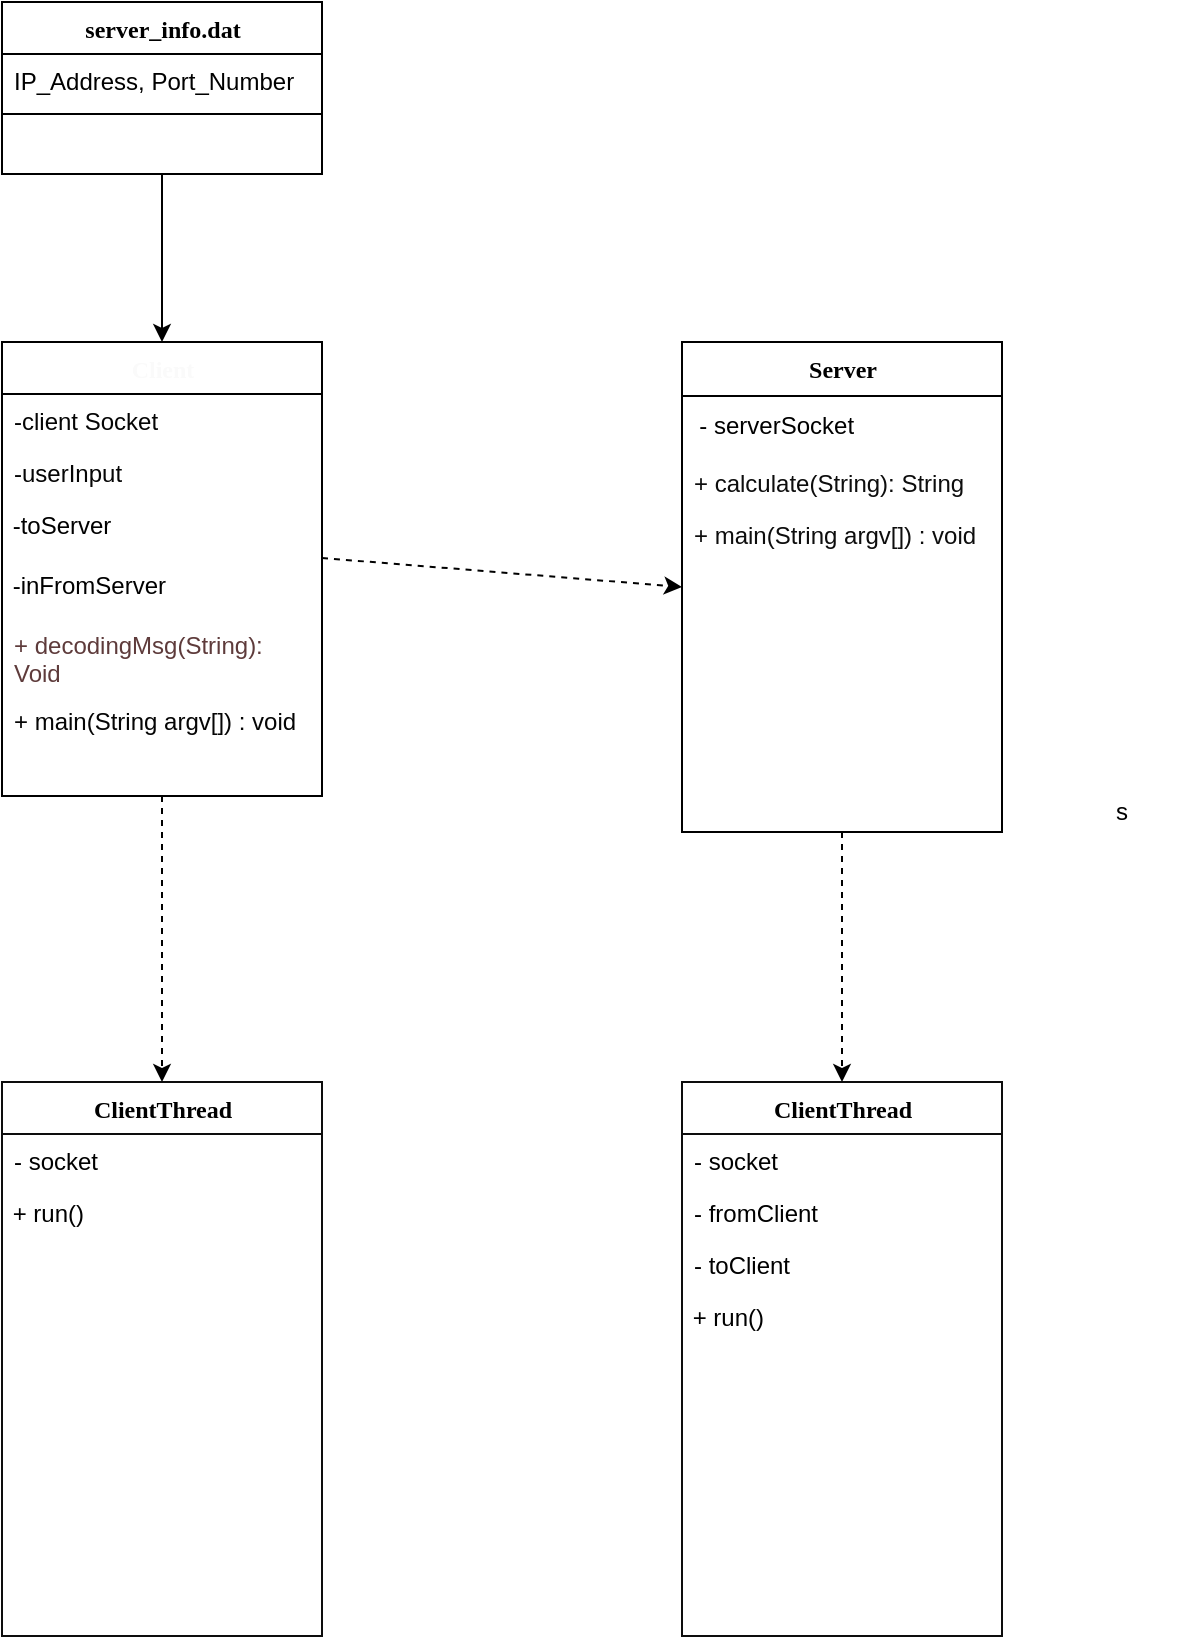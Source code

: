 <mxfile>
    <diagram name="Page-1" id="9f46799a-70d6-7492-0946-bef42562c5a5">
        <mxGraphModel dx="622" dy="956" grid="1" gridSize="10" guides="1" tooltips="1" connect="1" arrows="1" fold="1" page="1" pageScale="1" pageWidth="1100" pageHeight="850" background="none" math="0" shadow="0">
            <root>
                <mxCell id="0"/>
                <mxCell id="1" parent="0"/>
                <mxCell id="78961159f06e98e8-17" value="Client" style="swimlane;html=1;fontStyle=1;align=center;verticalAlign=top;childLayout=stackLayout;horizontal=1;startSize=26;horizontalStack=0;resizeParent=1;resizeLast=0;collapsible=1;marginBottom=0;swimlaneFillColor=#ffffff;rounded=0;shadow=0;comic=0;labelBackgroundColor=none;strokeWidth=1;fontFamily=Verdana;fontSize=12;fontColor=#FAFAFA;labelBorderColor=none;" parent="1" vertex="1">
                    <mxGeometry x="90" y="180" width="160" height="227" as="geometry"/>
                </mxCell>
                <mxCell id="78961159f06e98e8-21" value="-client Socket" style="text;html=1;strokeColor=none;fillColor=none;align=left;verticalAlign=top;spacingLeft=4;spacingRight=4;whiteSpace=wrap;overflow=hidden;rotatable=0;points=[[0,0.5],[1,0.5]];portConstraint=eastwest;fontColor=#050505;" parent="78961159f06e98e8-17" vertex="1">
                    <mxGeometry y="26" width="160" height="26" as="geometry"/>
                </mxCell>
                <mxCell id="78961159f06e98e8-23" value="-userInput" style="text;html=1;strokeColor=none;fillColor=none;align=left;verticalAlign=top;spacingLeft=4;spacingRight=4;whiteSpace=wrap;overflow=hidden;rotatable=0;points=[[0,0.5],[1,0.5]];portConstraint=eastwest;fontColor=#050505;" parent="78961159f06e98e8-17" vertex="1">
                    <mxGeometry y="52" width="160" height="26" as="geometry"/>
                </mxCell>
                <mxCell id="16" value="&amp;nbsp;-toServer" style="text;strokeColor=none;align=left;fillColor=none;html=1;verticalAlign=top;whiteSpace=wrap;rounded=0;labelBackgroundColor=none;labelBorderColor=none;fontColor=#000000;" vertex="1" parent="78961159f06e98e8-17">
                    <mxGeometry y="78" width="160" height="30" as="geometry"/>
                </mxCell>
                <mxCell id="17" value="&amp;nbsp;-inFromServer" style="text;strokeColor=none;align=left;fillColor=none;html=1;verticalAlign=top;whiteSpace=wrap;rounded=0;labelBackgroundColor=none;labelBorderColor=none;fontColor=#000000;" vertex="1" parent="78961159f06e98e8-17">
                    <mxGeometry y="108" width="160" height="30" as="geometry"/>
                </mxCell>
                <mxCell id="78961159f06e98e8-27" value="+ decodingMsg(String): Void" style="text;html=1;align=left;verticalAlign=top;spacingLeft=4;spacingRight=4;whiteSpace=wrap;overflow=hidden;rotatable=0;points=[[0,0.5],[1,0.5]];portConstraint=eastwest;fontColor=#5e3b3b;" parent="78961159f06e98e8-17" vertex="1">
                    <mxGeometry y="138" width="160" height="38" as="geometry"/>
                </mxCell>
                <mxCell id="78961159f06e98e8-20" value="+ main(String argv[]) : void" style="text;html=1;strokeColor=none;fillColor=none;align=left;verticalAlign=top;spacingLeft=4;spacingRight=4;whiteSpace=wrap;overflow=hidden;rotatable=0;points=[[0,0.5],[1,0.5]];portConstraint=eastwest;fontColor=#050505;" parent="78961159f06e98e8-17" vertex="1">
                    <mxGeometry y="176" width="160" height="26" as="geometry"/>
                </mxCell>
                <mxCell id="78961159f06e98e8-30" value="Server" style="swimlane;html=1;fontStyle=1;align=center;verticalAlign=top;childLayout=stackLayout;horizontal=1;startSize=27;horizontalStack=0;resizeParent=1;resizeLast=0;collapsible=1;marginBottom=0;swimlaneFillColor=#ffffff;rounded=0;shadow=0;comic=0;labelBackgroundColor=none;strokeWidth=1;fillColor=none;fontFamily=Verdana;fontSize=12" parent="1" vertex="1">
                    <mxGeometry x="430" y="180" width="160" height="245" as="geometry">
                        <mxRectangle x="430" y="83" width="110" height="30" as="alternateBounds"/>
                    </mxGeometry>
                </mxCell>
                <mxCell id="7" value="&amp;nbsp; - serverSocket" style="text;strokeColor=none;align=left;fillColor=none;html=1;verticalAlign=middle;whiteSpace=wrap;rounded=0;labelBackgroundColor=none;labelBorderColor=none;fontColor=#000000;" vertex="1" parent="78961159f06e98e8-30">
                    <mxGeometry y="27" width="160" height="30" as="geometry"/>
                </mxCell>
                <mxCell id="78961159f06e98e8-42" value="+ calculate(String): String" style="text;html=1;strokeColor=none;fillColor=none;align=left;verticalAlign=top;spacingLeft=4;spacingRight=4;whiteSpace=wrap;overflow=hidden;rotatable=0;points=[[0,0.5],[1,0.5]];portConstraint=eastwest;fontColor=#0D0D0D;" parent="78961159f06e98e8-30" vertex="1">
                    <mxGeometry y="57" width="160" height="26" as="geometry"/>
                </mxCell>
                <mxCell id="78961159f06e98e8-39" value="+ main(String argv[]) : void" style="text;html=1;strokeColor=none;fillColor=none;align=left;verticalAlign=top;spacingLeft=4;spacingRight=4;whiteSpace=wrap;overflow=hidden;rotatable=0;points=[[0,0.5],[1,0.5]];portConstraint=eastwest;fontColor=#0D0D0D;" parent="78961159f06e98e8-30" vertex="1">
                    <mxGeometry y="83" width="160" height="26" as="geometry"/>
                </mxCell>
                <mxCell id="78961159f06e98e8-43" value="ClientThread" style="swimlane;html=1;fontStyle=1;align=center;verticalAlign=top;childLayout=stackLayout;horizontal=1;startSize=26;horizontalStack=0;resizeParent=1;resizeLast=0;collapsible=1;marginBottom=0;swimlaneFillColor=#ffffff;rounded=0;shadow=0;comic=0;labelBackgroundColor=none;strokeWidth=1;fillColor=none;fontFamily=Verdana;fontSize=12;strokeColor=#0D0D0D;" parent="1" vertex="1">
                    <mxGeometry x="430" y="550" width="160" height="277" as="geometry"/>
                </mxCell>
                <mxCell id="78961159f06e98e8-44" value="- socket" style="text;html=1;strokeColor=none;fillColor=none;align=left;verticalAlign=top;spacingLeft=4;spacingRight=4;whiteSpace=wrap;overflow=hidden;rotatable=0;points=[[0,0.5],[1,0.5]];portConstraint=eastwest;fontColor=#000000;" parent="78961159f06e98e8-43" vertex="1">
                    <mxGeometry y="26" width="160" height="26" as="geometry"/>
                </mxCell>
                <mxCell id="78961159f06e98e8-52" value="- fromClient" style="text;html=1;strokeColor=none;fillColor=none;align=left;verticalAlign=top;spacingLeft=4;spacingRight=4;whiteSpace=wrap;overflow=hidden;rotatable=0;points=[[0,0.5],[1,0.5]];portConstraint=eastwest;fontColor=#000000;" parent="78961159f06e98e8-43" vertex="1">
                    <mxGeometry y="52" width="160" height="26" as="geometry"/>
                </mxCell>
                <mxCell id="78961159f06e98e8-53" value="- toClient" style="text;html=1;strokeColor=none;fillColor=none;align=left;verticalAlign=top;spacingLeft=4;spacingRight=4;whiteSpace=wrap;overflow=hidden;rotatable=0;points=[[0,0.5],[1,0.5]];portConstraint=eastwest;fontColor=#000000;" parent="78961159f06e98e8-43" vertex="1">
                    <mxGeometry y="78" width="160" height="26" as="geometry"/>
                </mxCell>
                <mxCell id="8" value="&amp;nbsp;+ run()" style="text;strokeColor=none;align=left;fillColor=none;html=1;verticalAlign=top;whiteSpace=wrap;rounded=0;labelBackgroundColor=none;labelBorderColor=none;fontColor=#000000;" vertex="1" parent="78961159f06e98e8-43">
                    <mxGeometry y="104" width="160" height="30" as="geometry"/>
                </mxCell>
                <mxCell id="18" style="edgeStyle=none;html=1;exitX=0.5;exitY=1;exitDx=0;exitDy=0;entryX=0.5;entryY=0;entryDx=0;entryDy=0;fontColor=#000000;" edge="1" parent="1" source="78961159f06e98e8-69" target="78961159f06e98e8-17">
                    <mxGeometry relative="1" as="geometry"/>
                </mxCell>
                <mxCell id="78961159f06e98e8-69" value="server_info.dat" style="swimlane;html=1;fontStyle=1;align=center;verticalAlign=top;childLayout=stackLayout;horizontal=1;startSize=26;horizontalStack=0;resizeParent=1;resizeLast=0;collapsible=1;marginBottom=0;swimlaneFillColor=#ffffff;rounded=0;shadow=0;comic=0;labelBackgroundColor=none;strokeWidth=1;fillColor=none;fontFamily=Verdana;fontSize=12" parent="1" vertex="1">
                    <mxGeometry x="90" y="10" width="160" height="86" as="geometry"/>
                </mxCell>
                <mxCell id="78961159f06e98e8-70" value="IP_Address, Port_Number" style="text;html=1;strokeColor=none;fillColor=none;align=left;verticalAlign=top;spacingLeft=4;spacingRight=4;whiteSpace=wrap;overflow=hidden;rotatable=0;points=[[0,0.5],[1,0.5]];portConstraint=eastwest;fontColor=#000000;" parent="78961159f06e98e8-69" vertex="1">
                    <mxGeometry y="26" width="160" height="26" as="geometry"/>
                </mxCell>
                <mxCell id="78961159f06e98e8-77" value="" style="line;html=1;strokeWidth=1;fillColor=none;align=left;verticalAlign=middle;spacingTop=-1;spacingLeft=3;spacingRight=3;rotatable=0;labelPosition=right;points=[];portConstraint=eastwest;" parent="78961159f06e98e8-69" vertex="1">
                    <mxGeometry y="52" width="160" height="8" as="geometry"/>
                </mxCell>
                <mxCell id="2" value="s" style="text;strokeColor=none;align=center;fillColor=none;html=1;verticalAlign=middle;whiteSpace=wrap;rounded=0;labelBackgroundColor=none;labelBorderColor=none;fontColor=#000000;" vertex="1" parent="1">
                    <mxGeometry x="620" y="400" width="60" height="30" as="geometry"/>
                </mxCell>
                <mxCell id="3" style="edgeStyle=orthogonalEdgeStyle;rounded=0;orthogonalLoop=1;jettySize=auto;html=1;dashed=1;entryX=0.5;entryY=0;entryDx=0;entryDy=0;exitX=0.5;exitY=1;exitDx=0;exitDy=0;" edge="1" parent="1" source="78961159f06e98e8-30" target="78961159f06e98e8-43">
                    <mxGeometry relative="1" as="geometry">
                        <mxPoint x="550" y="360" as="sourcePoint"/>
                        <mxPoint x="530" y="490" as="targetPoint"/>
                        <Array as="points"/>
                    </mxGeometry>
                </mxCell>
                <mxCell id="9" value="ClientThread" style="swimlane;html=1;fontStyle=1;align=center;verticalAlign=top;childLayout=stackLayout;horizontal=1;startSize=26;horizontalStack=0;resizeParent=1;resizeLast=0;collapsible=1;marginBottom=0;swimlaneFillColor=#ffffff;rounded=0;shadow=0;comic=0;labelBackgroundColor=none;strokeWidth=1;fillColor=none;fontFamily=Verdana;fontSize=12;strokeColor=#0D0D0D;" vertex="1" parent="1">
                    <mxGeometry x="90" y="550" width="160" height="277" as="geometry"/>
                </mxCell>
                <mxCell id="10" value="- socket" style="text;html=1;strokeColor=none;fillColor=none;align=left;verticalAlign=top;spacingLeft=4;spacingRight=4;whiteSpace=wrap;overflow=hidden;rotatable=0;points=[[0,0.5],[1,0.5]];portConstraint=eastwest;fontColor=#000000;" vertex="1" parent="9">
                    <mxGeometry y="26" width="160" height="26" as="geometry"/>
                </mxCell>
                <mxCell id="13" value="&amp;nbsp;+ run()" style="text;strokeColor=none;align=left;fillColor=none;html=1;verticalAlign=top;whiteSpace=wrap;rounded=0;labelBackgroundColor=none;labelBorderColor=none;fontColor=#000000;" vertex="1" parent="9">
                    <mxGeometry y="52" width="160" height="30" as="geometry"/>
                </mxCell>
                <mxCell id="14" style="edgeStyle=orthogonalEdgeStyle;rounded=0;orthogonalLoop=1;jettySize=auto;html=1;dashed=1;entryX=0.5;entryY=0;entryDx=0;entryDy=0;exitX=0.5;exitY=1;exitDx=0;exitDy=0;" edge="1" parent="1" source="78961159f06e98e8-17" target="9">
                    <mxGeometry relative="1" as="geometry">
                        <mxPoint x="520" y="427" as="sourcePoint"/>
                        <mxPoint x="520" y="560" as="targetPoint"/>
                        <Array as="points"/>
                    </mxGeometry>
                </mxCell>
                <mxCell id="20" style="edgeStyle=none;html=1;exitX=1;exitY=0;exitDx=0;exitDy=0;entryX=0;entryY=0.5;entryDx=0;entryDy=0;fontColor=#000000;dashed=1;" edge="1" parent="1" source="17" target="78961159f06e98e8-30">
                    <mxGeometry relative="1" as="geometry"/>
                </mxCell>
            </root>
        </mxGraphModel>
    </diagram>
</mxfile>